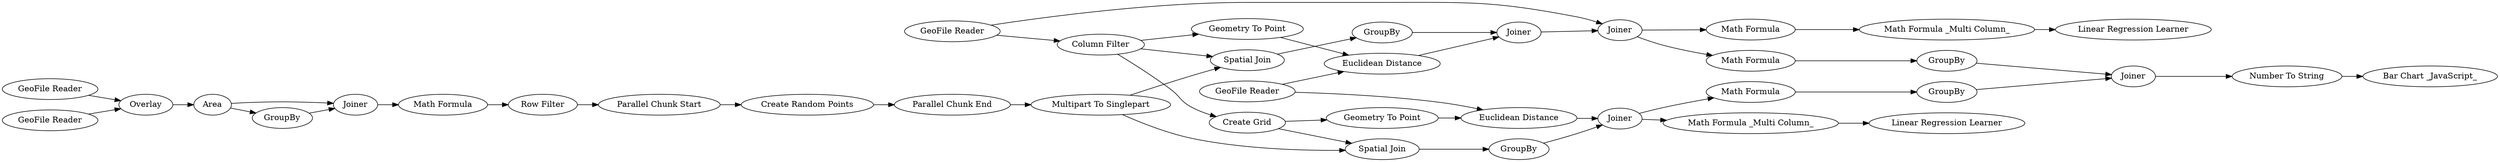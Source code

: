digraph {
	"-5593968934800026264_6" [label="Math Formula"]
	"-5593968934800026264_18" [label="Geometry To Point"]
	"-5593968934800026264_32" [label="Linear Regression Learner"]
	"-5593968934800026264_21" [label=Joiner]
	"-5593968934800026264_39" [label="Bar Chart _JavaScript_"]
	"-5593968934800026264_4" [label=Area]
	"-5593968934800026264_29" [label=Joiner]
	"-5593968934800026264_7" [label=Joiner]
	"-5593968934800026264_20" [label="Euclidean Distance"]
	"-5593968934800026264_22" [label="Math Formula _Multi Column_"]
	"-5593968934800026264_28" [label=Joiner]
	"-5593968934800026264_116" [label="Create Random Points"]
	"-5593968934800026264_1" [label="GeoFile Reader"]
	"-5593968934800026264_31" [label="Math Formula _Multi Column_"]
	"-5593968934800026264_16" [label="Spatial Join"]
	"-5593968934800026264_12" [label="Multipart To Singlepart"]
	"-5593968934800026264_33" [label="Math Formula"]
	"-5593968934800026264_15" [label="Column Filter"]
	"-5593968934800026264_26" [label="Geometry To Point"]
	"-5593968934800026264_36" [label="Math Formula"]
	"-5593968934800026264_3" [label=Overlay]
	"-5593968934800026264_27" [label="Euclidean Distance"]
	"-5593968934800026264_23" [label="Linear Regression Learner"]
	"-5593968934800026264_19" [label="GeoFile Reader"]
	"-5593968934800026264_14" [label="Create Grid"]
	"-5593968934800026264_13" [label="GeoFile Reader"]
	"-5593968934800026264_17" [label=GroupBy]
	"-5593968934800026264_34" [label=GroupBy]
	"-5593968934800026264_24" [label="Spatial Join"]
	"-5593968934800026264_5" [label=GroupBy]
	"-5593968934800026264_2" [label="GeoFile Reader"]
	"-5593968934800026264_38" [label="Number To String"]
	"-5593968934800026264_25" [label=GroupBy]
	"-5593968934800026264_30" [label="Math Formula"]
	"-5593968934800026264_8" [label="Row Filter"]
	"-5593968934800026264_35" [label=GroupBy]
	"-5593968934800026264_11" [label="Parallel Chunk End"]
	"-5593968934800026264_37" [label=Joiner]
	"-5593968934800026264_9" [label="Parallel Chunk Start"]
	"-5593968934800026264_15" -> "-5593968934800026264_24"
	"-5593968934800026264_9" -> "-5593968934800026264_116"
	"-5593968934800026264_19" -> "-5593968934800026264_27"
	"-5593968934800026264_25" -> "-5593968934800026264_28"
	"-5593968934800026264_22" -> "-5593968934800026264_23"
	"-5593968934800026264_14" -> "-5593968934800026264_18"
	"-5593968934800026264_1" -> "-5593968934800026264_3"
	"-5593968934800026264_31" -> "-5593968934800026264_32"
	"-5593968934800026264_17" -> "-5593968934800026264_21"
	"-5593968934800026264_14" -> "-5593968934800026264_16"
	"-5593968934800026264_20" -> "-5593968934800026264_21"
	"-5593968934800026264_7" -> "-5593968934800026264_6"
	"-5593968934800026264_21" -> "-5593968934800026264_22"
	"-5593968934800026264_15" -> "-5593968934800026264_14"
	"-5593968934800026264_33" -> "-5593968934800026264_34"
	"-5593968934800026264_27" -> "-5593968934800026264_28"
	"-5593968934800026264_19" -> "-5593968934800026264_20"
	"-5593968934800026264_4" -> "-5593968934800026264_7"
	"-5593968934800026264_29" -> "-5593968934800026264_30"
	"-5593968934800026264_37" -> "-5593968934800026264_38"
	"-5593968934800026264_18" -> "-5593968934800026264_20"
	"-5593968934800026264_8" -> "-5593968934800026264_9"
	"-5593968934800026264_38" -> "-5593968934800026264_39"
	"-5593968934800026264_30" -> "-5593968934800026264_31"
	"-5593968934800026264_28" -> "-5593968934800026264_29"
	"-5593968934800026264_11" -> "-5593968934800026264_12"
	"-5593968934800026264_116" -> "-5593968934800026264_11"
	"-5593968934800026264_2" -> "-5593968934800026264_3"
	"-5593968934800026264_12" -> "-5593968934800026264_16"
	"-5593968934800026264_36" -> "-5593968934800026264_35"
	"-5593968934800026264_26" -> "-5593968934800026264_27"
	"-5593968934800026264_13" -> "-5593968934800026264_15"
	"-5593968934800026264_6" -> "-5593968934800026264_8"
	"-5593968934800026264_29" -> "-5593968934800026264_36"
	"-5593968934800026264_15" -> "-5593968934800026264_26"
	"-5593968934800026264_13" -> "-5593968934800026264_29"
	"-5593968934800026264_35" -> "-5593968934800026264_37"
	"-5593968934800026264_12" -> "-5593968934800026264_24"
	"-5593968934800026264_3" -> "-5593968934800026264_4"
	"-5593968934800026264_16" -> "-5593968934800026264_17"
	"-5593968934800026264_5" -> "-5593968934800026264_7"
	"-5593968934800026264_21" -> "-5593968934800026264_33"
	"-5593968934800026264_34" -> "-5593968934800026264_37"
	"-5593968934800026264_4" -> "-5593968934800026264_5"
	"-5593968934800026264_24" -> "-5593968934800026264_25"
	rankdir=LR
}
